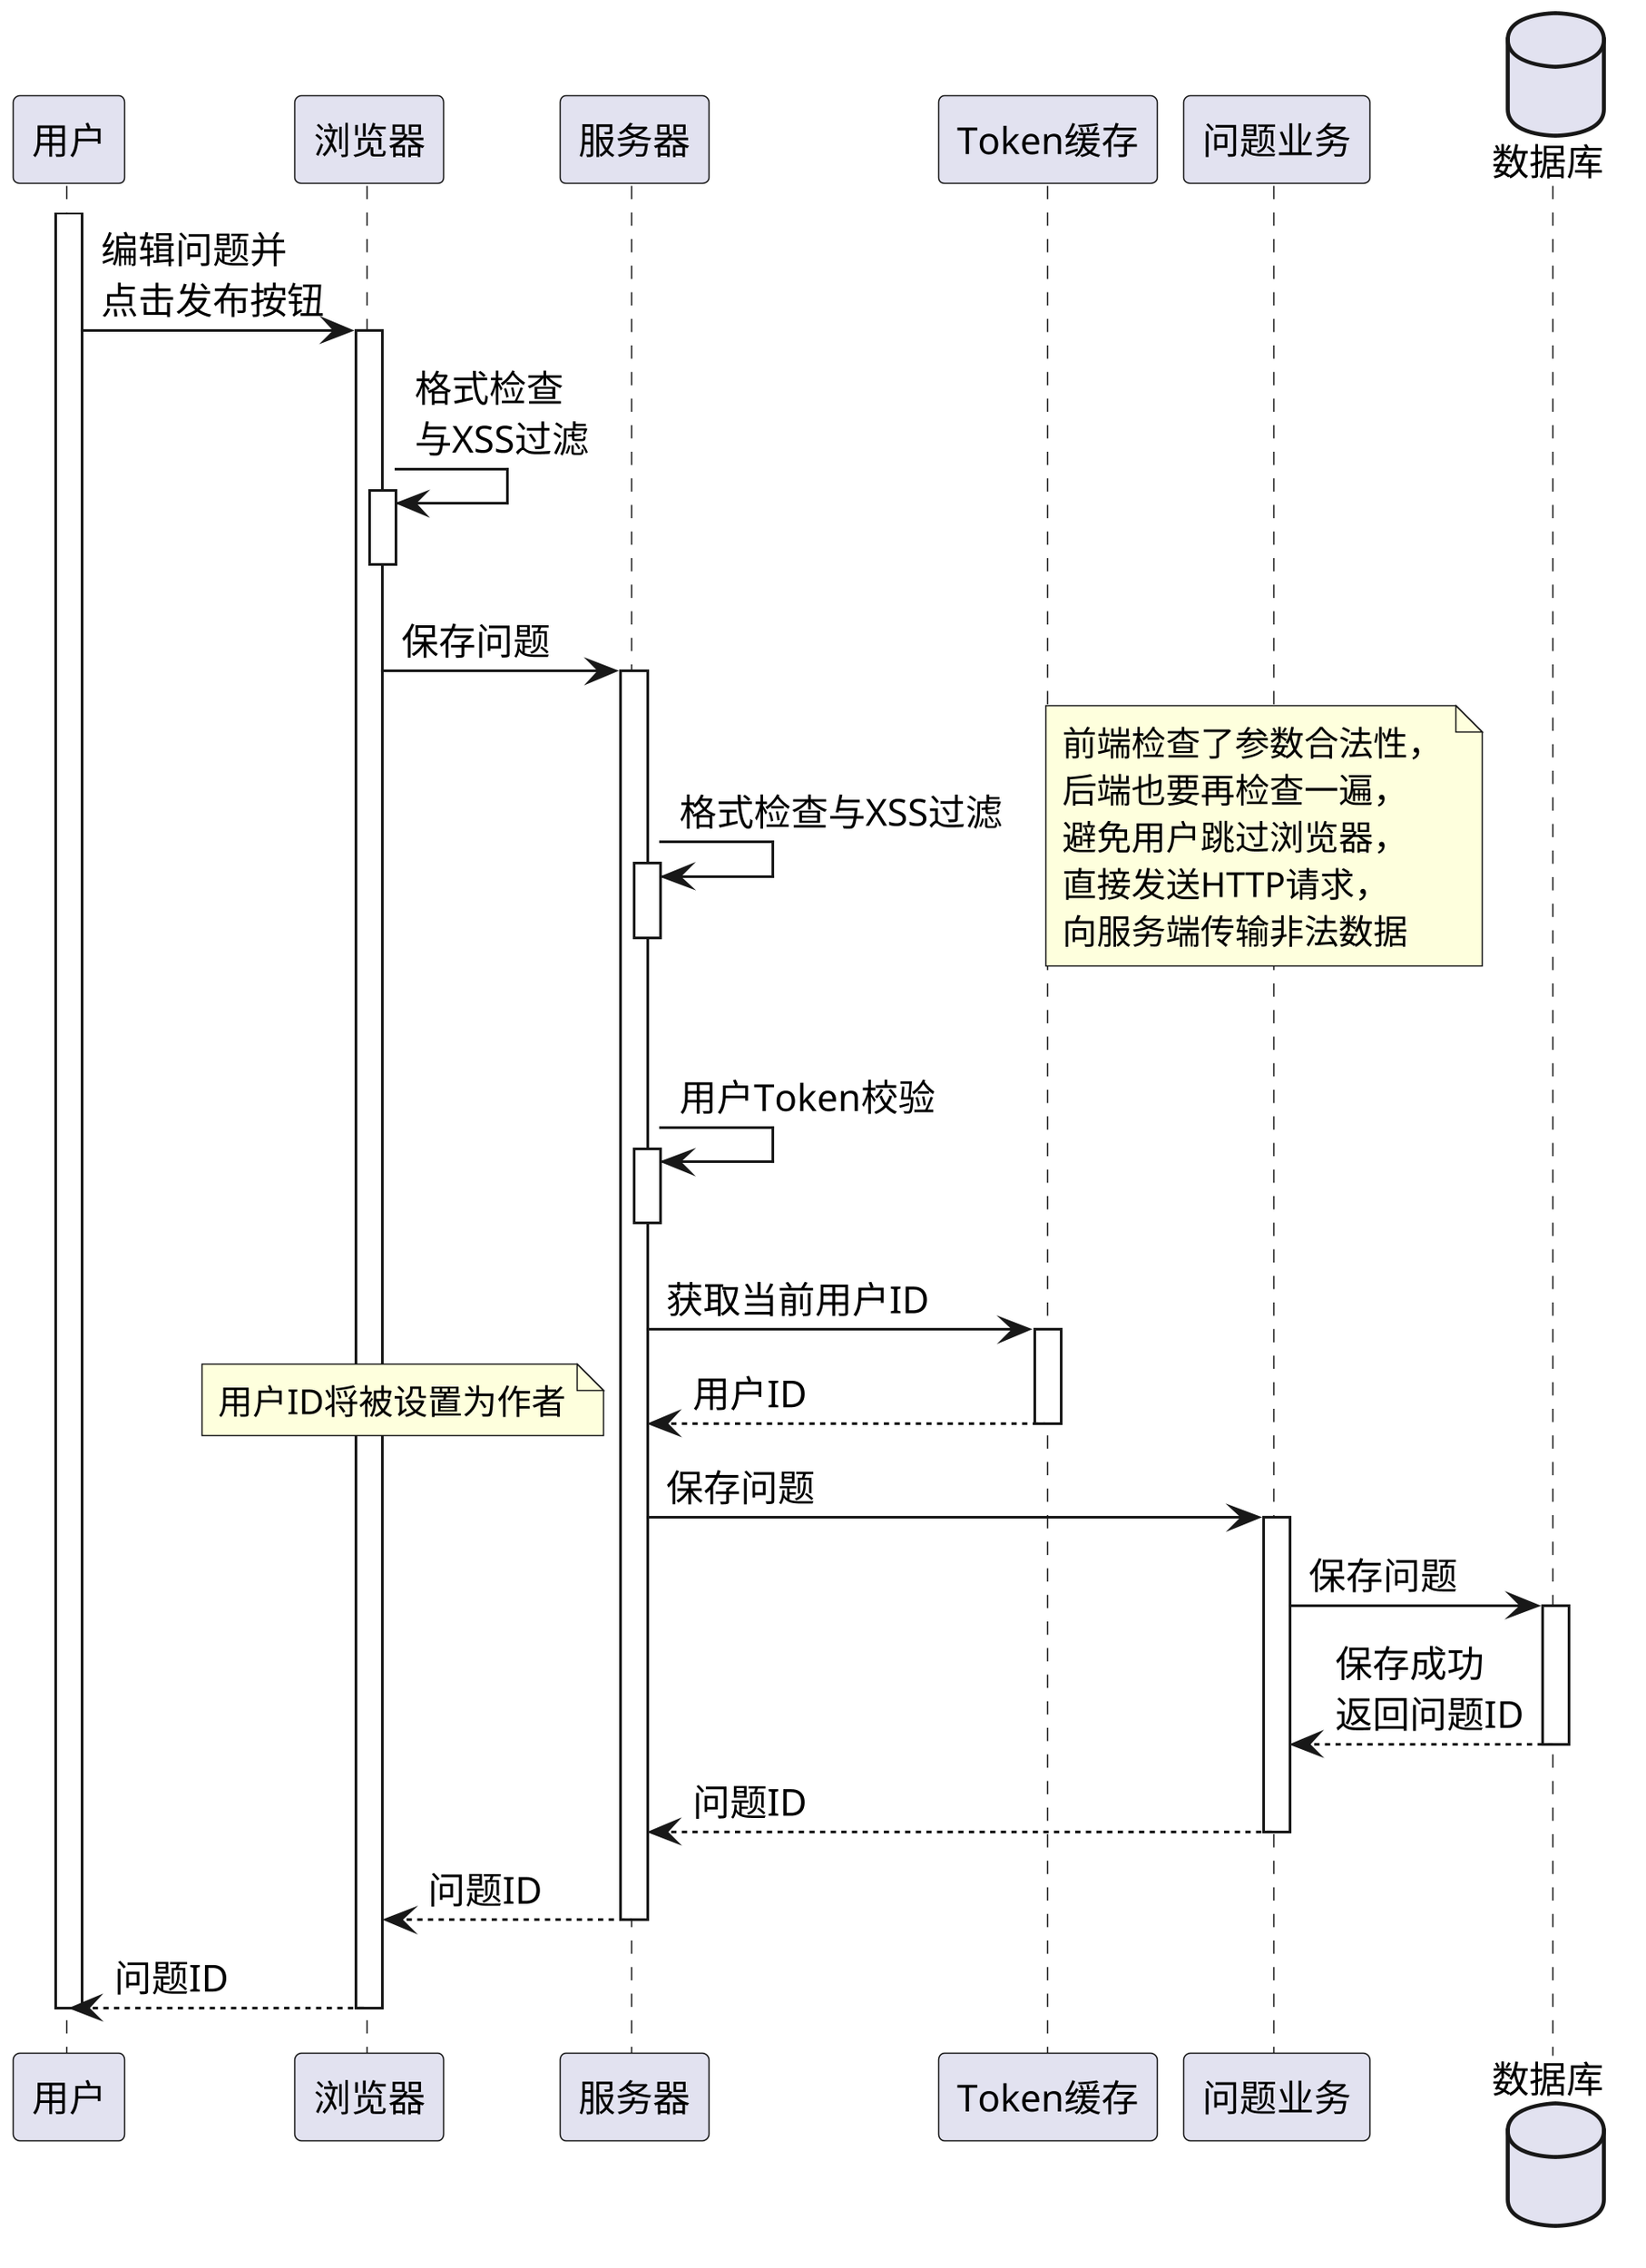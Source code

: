 @startuml
'https://plantuml.com/sequence-diagram
skinparam shadowing false
skinparam defaultFontName xfonts-wqy
skinparam dpi 300
skinparam activity  {
    DiamondFontSize 10
    ArrowFontSize 14
    FontSize 14
}

participant 用户 as User
participant 浏览器 as Browser
participant 服务器 as Server
participant Token缓存 as CurUserTokenHolder
participant 问题业务 as QuestionService
database 数据库 as DB

activate User
User -> Browser ++: 编辑问题并\n点击发布按钮
Browser -> Browser ++--: 格式检查\n与XSS过滤
Browser -> Server ++: 保存问题
Server -> Server ++--: 格式检查与XSS过滤
note right
前端检查了参数合法性，
后端也要再检查一遍，
避免用户跳过浏览器，
直接发送HTTP请求，
向服务端传输非法数据
end note

Server -> Server ++--: 用户Token校验
Server -> CurUserTokenHolder ++: 获取当前用户ID
return 用户ID
note left
用户ID将被设置为作者
end note
Server -> QuestionService ++: 保存问题
QuestionService -> DB ++: 保存问题
return 保存成功\n返回问题ID
return 问题ID
return 问题ID
return 问题ID

deactivate User

@enduml